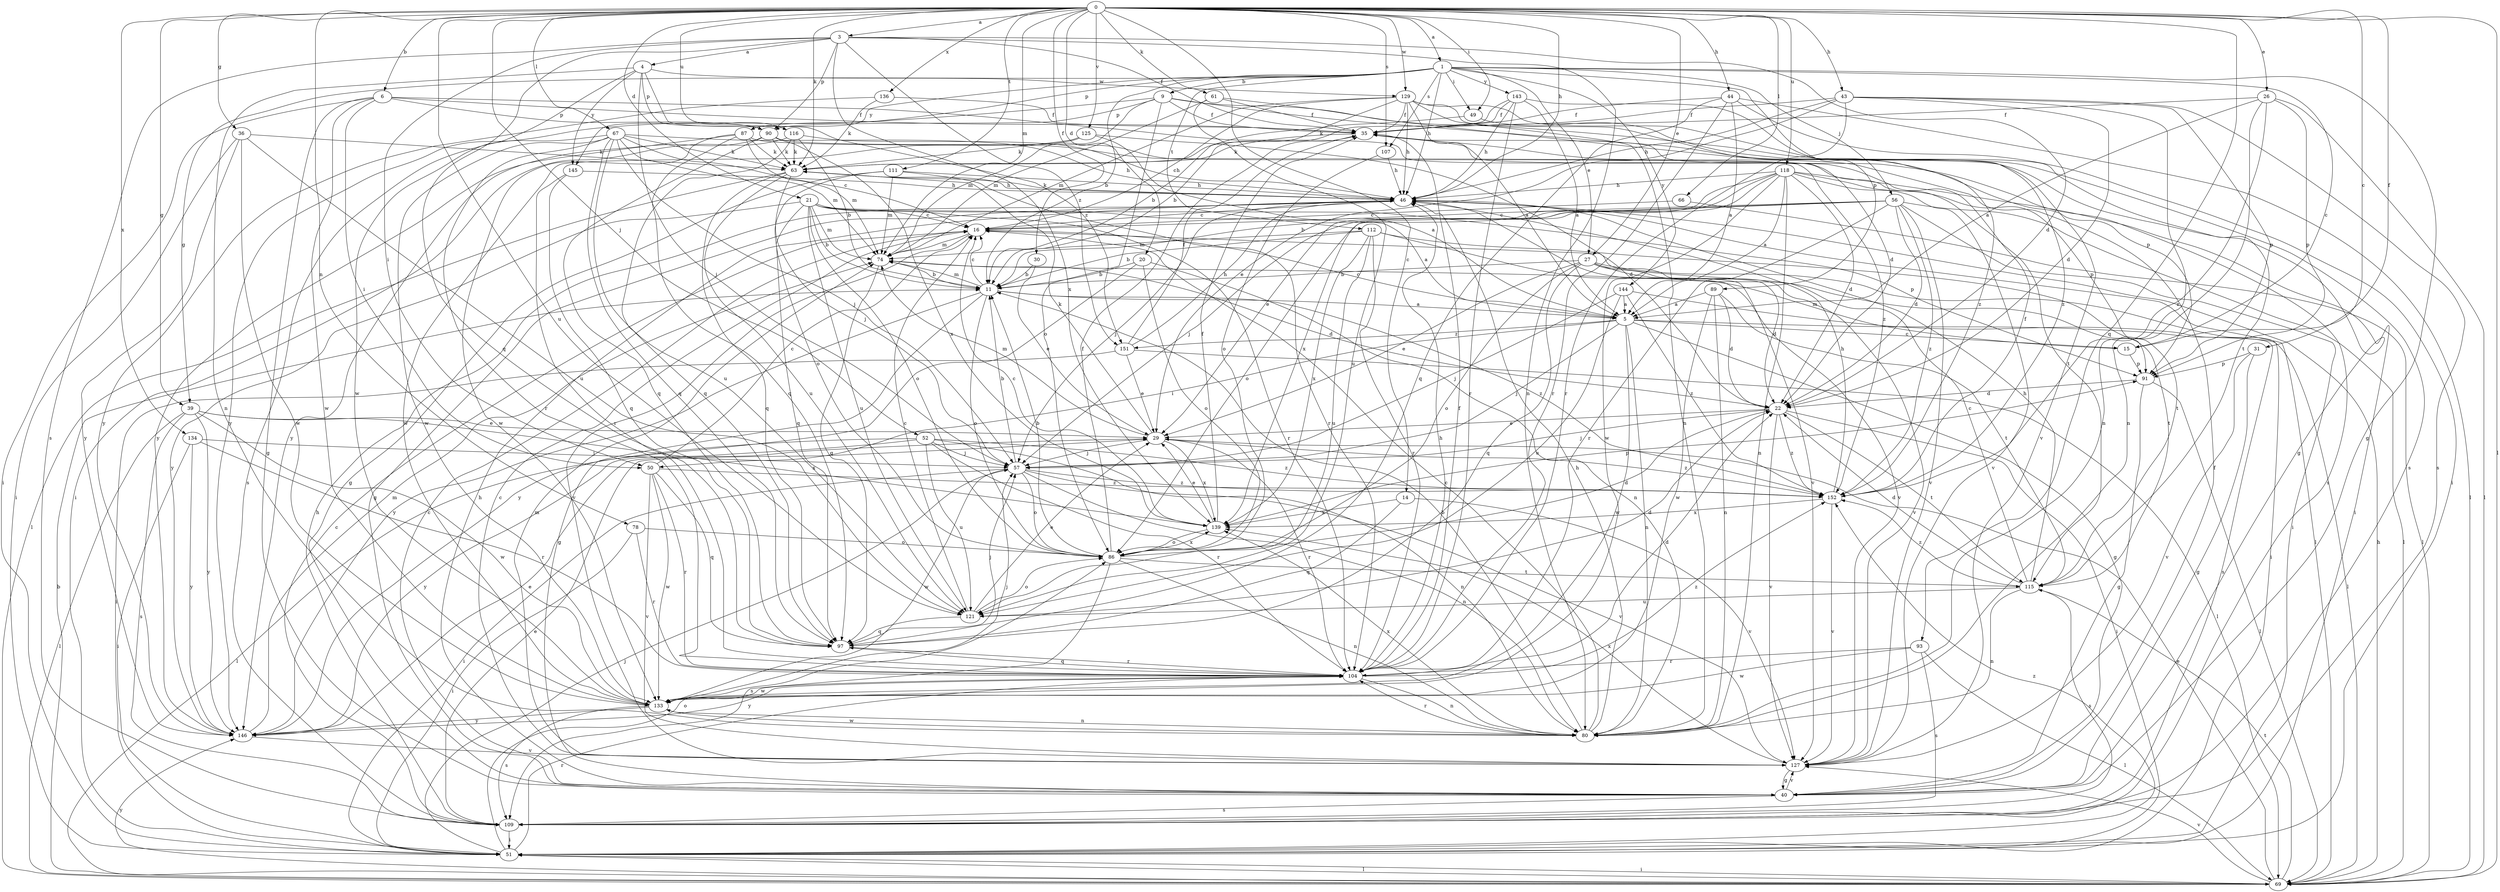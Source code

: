 strict digraph  {
0;
1;
3;
4;
5;
6;
9;
11;
14;
15;
16;
20;
21;
22;
26;
27;
29;
30;
31;
35;
36;
39;
40;
43;
44;
46;
49;
50;
51;
52;
56;
57;
61;
63;
66;
67;
69;
74;
78;
80;
86;
87;
89;
90;
91;
93;
97;
104;
107;
109;
111;
112;
115;
116;
118;
121;
125;
127;
129;
133;
134;
136;
139;
143;
144;
145;
146;
151;
152;
0 -> 1  [label=a];
0 -> 3  [label=a];
0 -> 6  [label=b];
0 -> 14  [label=c];
0 -> 15  [label=c];
0 -> 20  [label=d];
0 -> 21  [label=d];
0 -> 26  [label=e];
0 -> 27  [label=e];
0 -> 30  [label=f];
0 -> 31  [label=f];
0 -> 36  [label=g];
0 -> 39  [label=g];
0 -> 43  [label=h];
0 -> 44  [label=h];
0 -> 46  [label=h];
0 -> 49  [label=i];
0 -> 52  [label=j];
0 -> 61  [label=k];
0 -> 63  [label=k];
0 -> 66  [label=l];
0 -> 67  [label=l];
0 -> 69  [label=l];
0 -> 74  [label=m];
0 -> 78  [label=n];
0 -> 93  [label=q];
0 -> 107  [label=s];
0 -> 111  [label=t];
0 -> 116  [label=u];
0 -> 118  [label=u];
0 -> 121  [label=u];
0 -> 125  [label=v];
0 -> 129  [label=w];
0 -> 134  [label=x];
0 -> 136  [label=x];
1 -> 9  [label=b];
1 -> 11  [label=b];
1 -> 15  [label=c];
1 -> 27  [label=e];
1 -> 39  [label=g];
1 -> 40  [label=g];
1 -> 46  [label=h];
1 -> 49  [label=i];
1 -> 56  [label=j];
1 -> 87  [label=p];
1 -> 89  [label=p];
1 -> 107  [label=s];
1 -> 112  [label=t];
1 -> 143  [label=y];
1 -> 144  [label=y];
1 -> 145  [label=y];
3 -> 4  [label=a];
3 -> 22  [label=d];
3 -> 35  [label=f];
3 -> 50  [label=i];
3 -> 80  [label=n];
3 -> 90  [label=p];
3 -> 97  [label=q];
3 -> 109  [label=s];
3 -> 139  [label=x];
3 -> 151  [label=z];
4 -> 57  [label=j];
4 -> 80  [label=n];
4 -> 90  [label=p];
4 -> 129  [label=w];
4 -> 133  [label=w];
4 -> 145  [label=y];
4 -> 151  [label=z];
5 -> 15  [label=c];
5 -> 16  [label=c];
5 -> 40  [label=g];
5 -> 50  [label=i];
5 -> 57  [label=j];
5 -> 80  [label=n];
5 -> 109  [label=s];
5 -> 133  [label=w];
5 -> 151  [label=z];
6 -> 22  [label=d];
6 -> 35  [label=f];
6 -> 40  [label=g];
6 -> 50  [label=i];
6 -> 51  [label=i];
6 -> 90  [label=p];
6 -> 133  [label=w];
9 -> 35  [label=f];
9 -> 40  [label=g];
9 -> 74  [label=m];
9 -> 86  [label=o];
9 -> 90  [label=p];
9 -> 109  [label=s];
9 -> 146  [label=y];
11 -> 5  [label=a];
11 -> 16  [label=c];
11 -> 40  [label=g];
11 -> 74  [label=m];
11 -> 86  [label=o];
11 -> 146  [label=y];
11 -> 152  [label=z];
14 -> 97  [label=q];
14 -> 127  [label=v];
14 -> 139  [label=x];
15 -> 74  [label=m];
15 -> 91  [label=p];
16 -> 74  [label=m];
16 -> 127  [label=v];
20 -> 11  [label=b];
20 -> 80  [label=n];
20 -> 86  [label=o];
20 -> 146  [label=y];
21 -> 5  [label=a];
21 -> 11  [label=b];
21 -> 16  [label=c];
21 -> 74  [label=m];
21 -> 86  [label=o];
21 -> 91  [label=p];
21 -> 97  [label=q];
21 -> 104  [label=r];
21 -> 121  [label=u];
21 -> 146  [label=y];
22 -> 29  [label=e];
22 -> 51  [label=i];
22 -> 57  [label=j];
22 -> 115  [label=t];
22 -> 127  [label=v];
22 -> 152  [label=z];
26 -> 5  [label=a];
26 -> 35  [label=f];
26 -> 69  [label=l];
26 -> 80  [label=n];
26 -> 91  [label=p];
26 -> 152  [label=z];
27 -> 11  [label=b];
27 -> 22  [label=d];
27 -> 29  [label=e];
27 -> 51  [label=i];
27 -> 86  [label=o];
27 -> 97  [label=q];
27 -> 115  [label=t];
27 -> 127  [label=v];
29 -> 57  [label=j];
29 -> 63  [label=k];
29 -> 74  [label=m];
29 -> 104  [label=r];
29 -> 139  [label=x];
29 -> 152  [label=z];
30 -> 11  [label=b];
30 -> 29  [label=e];
31 -> 40  [label=g];
31 -> 91  [label=p];
31 -> 127  [label=v];
35 -> 63  [label=k];
35 -> 109  [label=s];
36 -> 51  [label=i];
36 -> 63  [label=k];
36 -> 121  [label=u];
36 -> 133  [label=w];
36 -> 146  [label=y];
39 -> 29  [label=e];
39 -> 69  [label=l];
39 -> 109  [label=s];
39 -> 133  [label=w];
39 -> 139  [label=x];
39 -> 146  [label=y];
40 -> 16  [label=c];
40 -> 35  [label=f];
40 -> 46  [label=h];
40 -> 109  [label=s];
40 -> 127  [label=v];
43 -> 22  [label=d];
43 -> 29  [label=e];
43 -> 35  [label=f];
43 -> 46  [label=h];
43 -> 80  [label=n];
43 -> 91  [label=p];
43 -> 104  [label=r];
43 -> 109  [label=s];
44 -> 5  [label=a];
44 -> 35  [label=f];
44 -> 51  [label=i];
44 -> 69  [label=l];
44 -> 97  [label=q];
44 -> 104  [label=r];
46 -> 16  [label=c];
46 -> 40  [label=g];
46 -> 57  [label=j];
46 -> 63  [label=k];
46 -> 69  [label=l];
46 -> 127  [label=v];
49 -> 63  [label=k];
49 -> 127  [label=v];
50 -> 16  [label=c];
50 -> 97  [label=q];
50 -> 104  [label=r];
50 -> 127  [label=v];
50 -> 133  [label=w];
50 -> 152  [label=z];
51 -> 57  [label=j];
51 -> 69  [label=l];
51 -> 86  [label=o];
51 -> 104  [label=r];
51 -> 152  [label=z];
52 -> 57  [label=j];
52 -> 69  [label=l];
52 -> 80  [label=n];
52 -> 104  [label=r];
52 -> 121  [label=u];
52 -> 146  [label=y];
52 -> 152  [label=z];
56 -> 16  [label=c];
56 -> 22  [label=d];
56 -> 51  [label=i];
56 -> 57  [label=j];
56 -> 69  [label=l];
56 -> 86  [label=o];
56 -> 104  [label=r];
56 -> 127  [label=v];
56 -> 152  [label=z];
57 -> 11  [label=b];
57 -> 51  [label=i];
57 -> 80  [label=n];
57 -> 86  [label=o];
57 -> 127  [label=v];
57 -> 133  [label=w];
57 -> 152  [label=z];
61 -> 35  [label=f];
61 -> 74  [label=m];
61 -> 91  [label=p];
61 -> 121  [label=u];
63 -> 46  [label=h];
63 -> 57  [label=j];
63 -> 69  [label=l];
63 -> 97  [label=q];
63 -> 121  [label=u];
66 -> 16  [label=c];
66 -> 69  [label=l];
67 -> 16  [label=c];
67 -> 46  [label=h];
67 -> 57  [label=j];
67 -> 63  [label=k];
67 -> 74  [label=m];
67 -> 97  [label=q];
67 -> 104  [label=r];
67 -> 109  [label=s];
67 -> 121  [label=u];
67 -> 133  [label=w];
69 -> 11  [label=b];
69 -> 29  [label=e];
69 -> 46  [label=h];
69 -> 51  [label=i];
69 -> 115  [label=t];
69 -> 127  [label=v];
69 -> 146  [label=y];
74 -> 11  [label=b];
74 -> 22  [label=d];
74 -> 97  [label=q];
78 -> 51  [label=i];
78 -> 86  [label=o];
78 -> 104  [label=r];
80 -> 11  [label=b];
80 -> 16  [label=c];
80 -> 46  [label=h];
80 -> 104  [label=r];
80 -> 133  [label=w];
80 -> 139  [label=x];
86 -> 11  [label=b];
86 -> 22  [label=d];
86 -> 35  [label=f];
86 -> 80  [label=n];
86 -> 109  [label=s];
86 -> 115  [label=t];
86 -> 139  [label=x];
87 -> 63  [label=k];
87 -> 74  [label=m];
87 -> 97  [label=q];
87 -> 133  [label=w];
87 -> 146  [label=y];
87 -> 152  [label=z];
89 -> 5  [label=a];
89 -> 22  [label=d];
89 -> 80  [label=n];
89 -> 115  [label=t];
89 -> 133  [label=w];
90 -> 63  [label=k];
90 -> 97  [label=q];
90 -> 115  [label=t];
90 -> 139  [label=x];
90 -> 146  [label=y];
91 -> 22  [label=d];
91 -> 40  [label=g];
91 -> 69  [label=l];
93 -> 69  [label=l];
93 -> 104  [label=r];
93 -> 109  [label=s];
93 -> 133  [label=w];
97 -> 57  [label=j];
97 -> 104  [label=r];
104 -> 22  [label=d];
104 -> 35  [label=f];
104 -> 46  [label=h];
104 -> 80  [label=n];
104 -> 97  [label=q];
104 -> 133  [label=w];
104 -> 146  [label=y];
104 -> 152  [label=z];
107 -> 46  [label=h];
107 -> 86  [label=o];
109 -> 16  [label=c];
109 -> 29  [label=e];
109 -> 46  [label=h];
109 -> 51  [label=i];
111 -> 40  [label=g];
111 -> 46  [label=h];
111 -> 74  [label=m];
111 -> 86  [label=o];
111 -> 104  [label=r];
112 -> 11  [label=b];
112 -> 74  [label=m];
112 -> 104  [label=r];
112 -> 115  [label=t];
112 -> 121  [label=u];
112 -> 127  [label=v];
112 -> 139  [label=x];
115 -> 16  [label=c];
115 -> 22  [label=d];
115 -> 46  [label=h];
115 -> 80  [label=n];
115 -> 109  [label=s];
115 -> 121  [label=u];
115 -> 152  [label=z];
116 -> 11  [label=b];
116 -> 46  [label=h];
116 -> 51  [label=i];
116 -> 63  [label=k];
116 -> 97  [label=q];
118 -> 5  [label=a];
118 -> 11  [label=b];
118 -> 22  [label=d];
118 -> 29  [label=e];
118 -> 46  [label=h];
118 -> 51  [label=i];
118 -> 80  [label=n];
118 -> 91  [label=p];
118 -> 127  [label=v];
118 -> 133  [label=w];
118 -> 139  [label=x];
121 -> 16  [label=c];
121 -> 22  [label=d];
121 -> 29  [label=e];
121 -> 86  [label=o];
121 -> 97  [label=q];
125 -> 5  [label=a];
125 -> 22  [label=d];
125 -> 63  [label=k];
125 -> 133  [label=w];
127 -> 16  [label=c];
127 -> 40  [label=g];
127 -> 74  [label=m];
127 -> 139  [label=x];
129 -> 5  [label=a];
129 -> 11  [label=b];
129 -> 16  [label=c];
129 -> 35  [label=f];
129 -> 46  [label=h];
129 -> 74  [label=m];
129 -> 80  [label=n];
129 -> 115  [label=t];
129 -> 152  [label=z];
133 -> 57  [label=j];
133 -> 80  [label=n];
133 -> 109  [label=s];
133 -> 146  [label=y];
134 -> 51  [label=i];
134 -> 57  [label=j];
134 -> 104  [label=r];
134 -> 146  [label=y];
136 -> 35  [label=f];
136 -> 63  [label=k];
136 -> 146  [label=y];
139 -> 16  [label=c];
139 -> 29  [label=e];
139 -> 35  [label=f];
139 -> 86  [label=o];
139 -> 91  [label=p];
143 -> 5  [label=a];
143 -> 11  [label=b];
143 -> 35  [label=f];
143 -> 46  [label=h];
143 -> 104  [label=r];
143 -> 152  [label=z];
144 -> 5  [label=a];
144 -> 57  [label=j];
144 -> 69  [label=l];
144 -> 121  [label=u];
144 -> 152  [label=z];
145 -> 46  [label=h];
145 -> 97  [label=q];
145 -> 104  [label=r];
146 -> 29  [label=e];
146 -> 74  [label=m];
146 -> 127  [label=v];
151 -> 29  [label=e];
151 -> 35  [label=f];
151 -> 46  [label=h];
151 -> 51  [label=i];
151 -> 69  [label=l];
152 -> 35  [label=f];
152 -> 46  [label=h];
152 -> 127  [label=v];
152 -> 139  [label=x];
}
